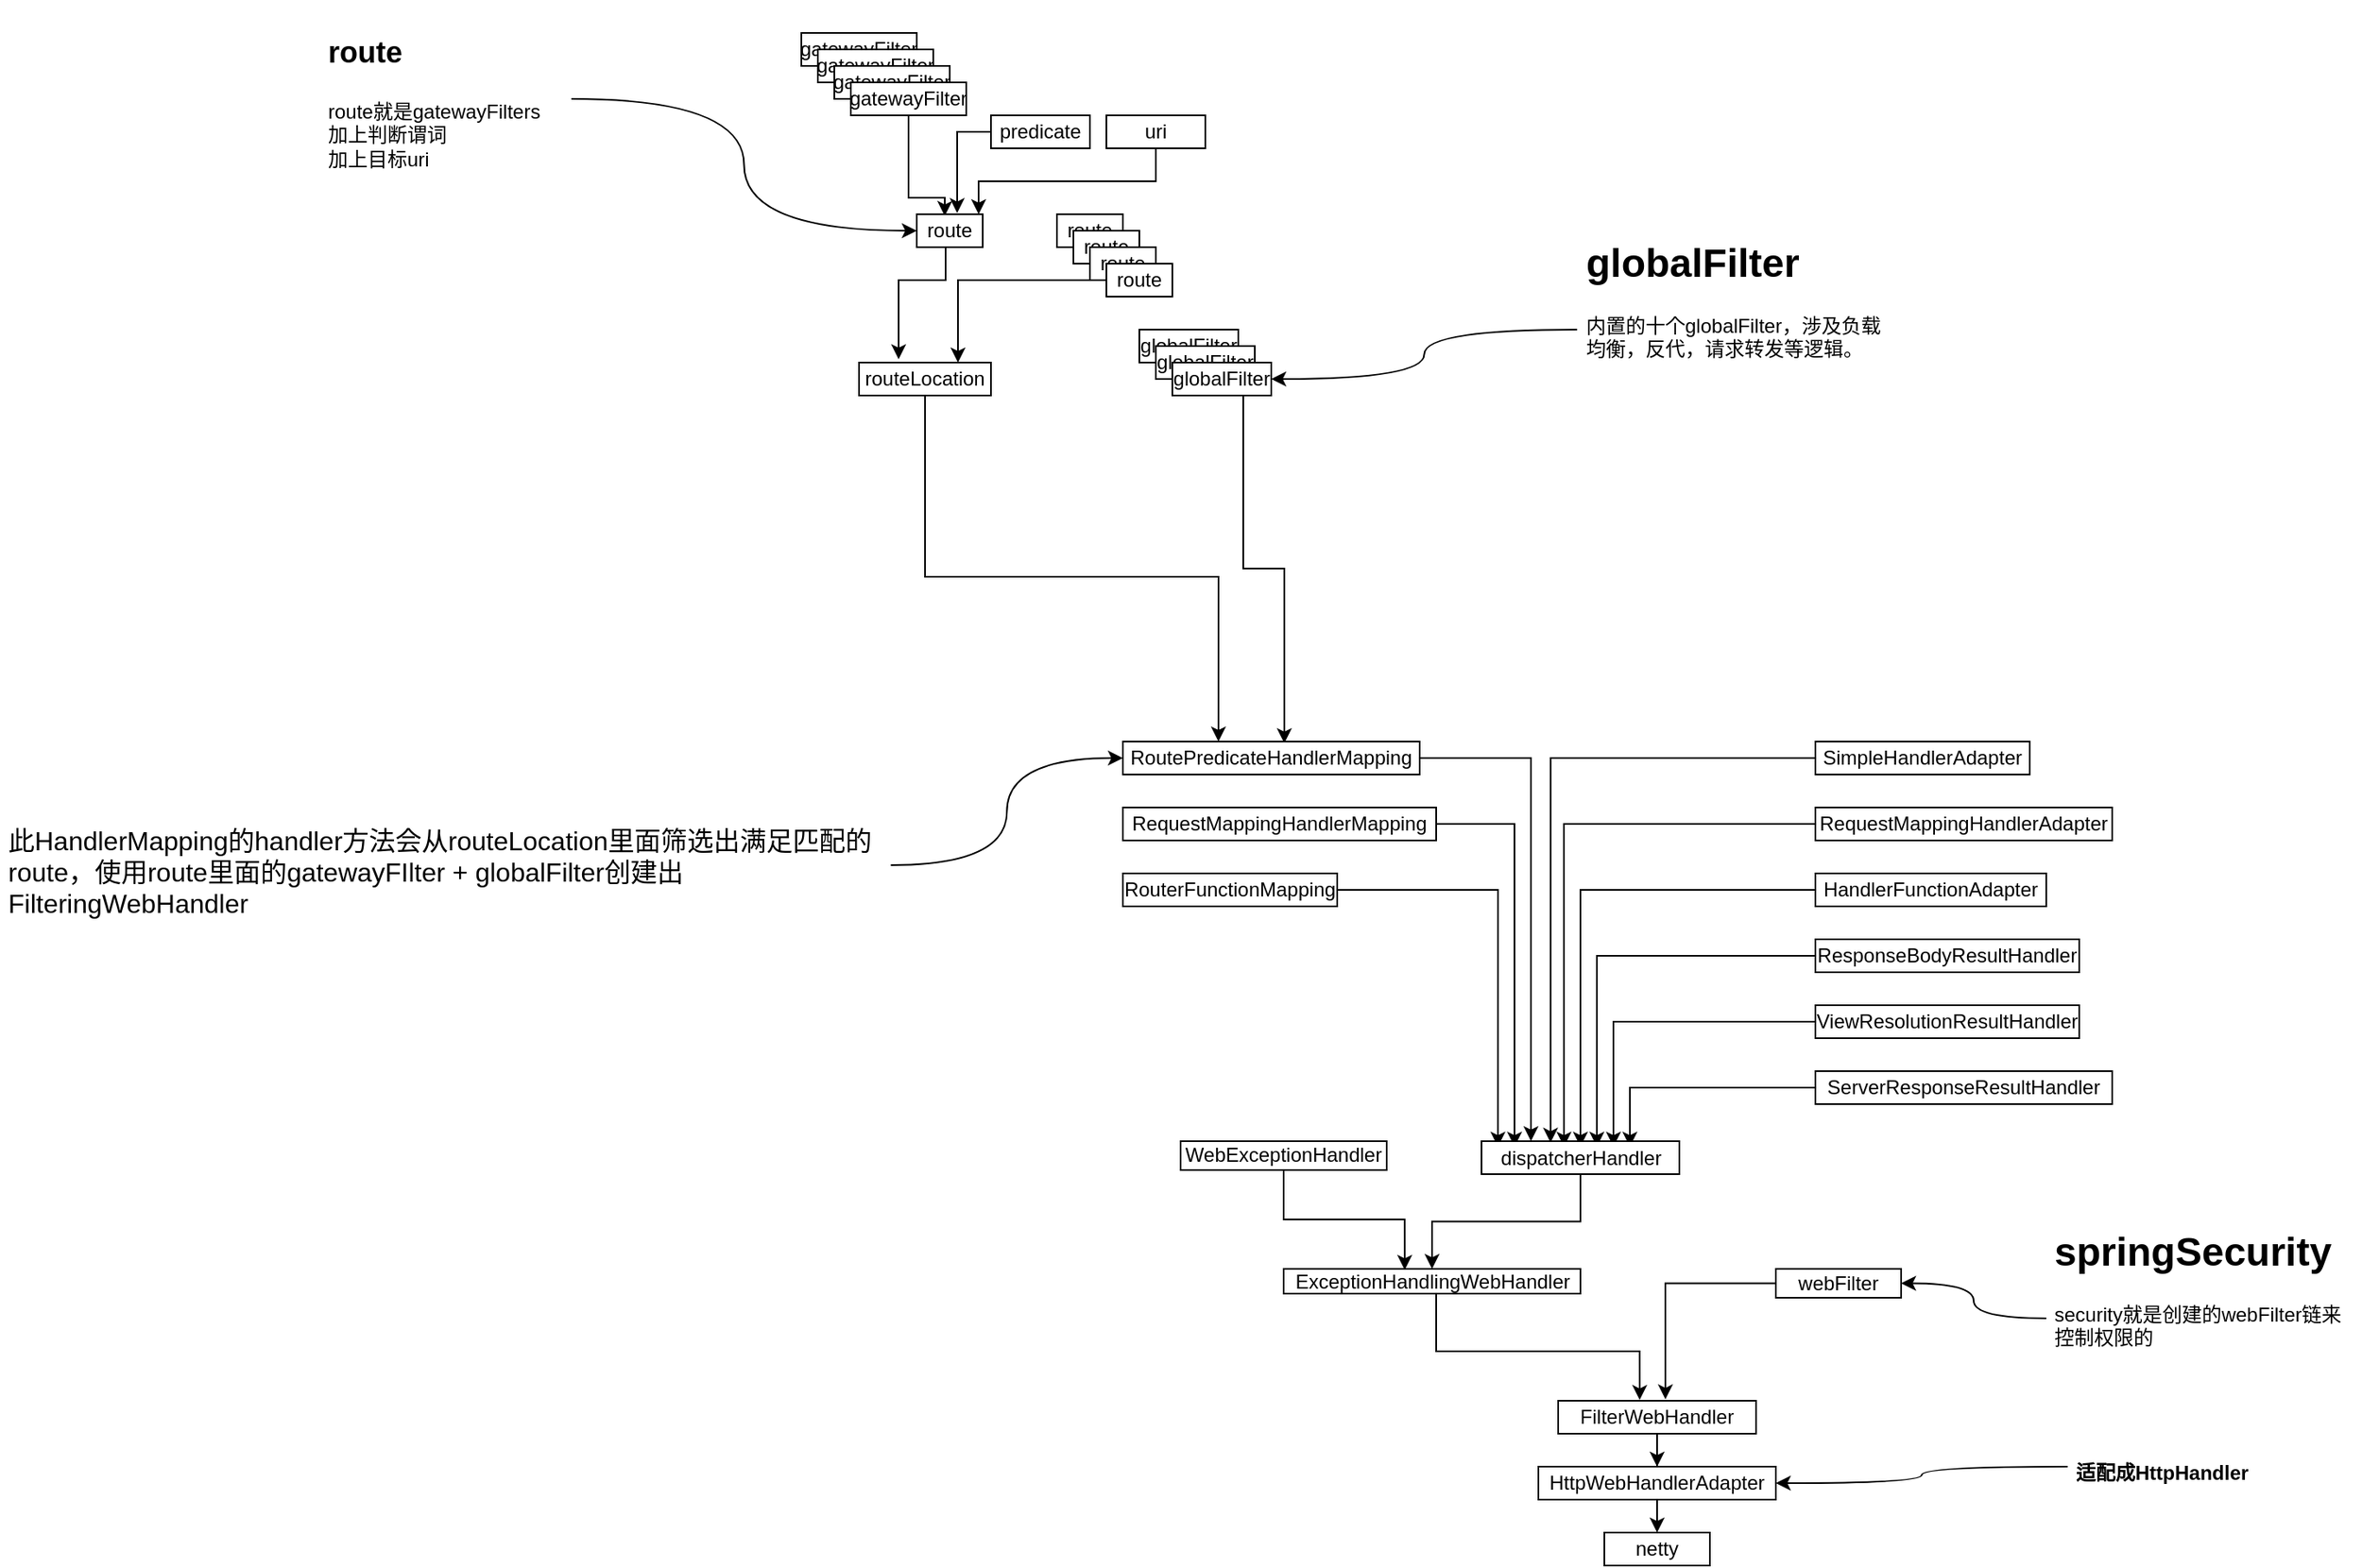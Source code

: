 <mxfile version="13.5.7" type="device"><diagram id="FM7rIgqrZtsnGXzpNlF3" name="Page-1"><mxGraphModel dx="2420" dy="862" grid="1" gridSize="10" guides="1" tooltips="1" connect="1" arrows="1" fold="1" page="1" pageScale="1" pageWidth="827" pageHeight="1169" math="0" shadow="0"><root><mxCell id="0"/><mxCell id="1" parent="0"/><mxCell id="uGHMthspqlXmps5g7sqK-112" style="edgeStyle=orthogonalEdgeStyle;rounded=0;orthogonalLoop=1;jettySize=auto;html=1;entryX=0.542;entryY=-0.043;entryDx=0;entryDy=0;entryPerimeter=0;" edge="1" parent="1" source="uGHMthspqlXmps5g7sqK-14" target="uGHMthspqlXmps5g7sqK-15"><mxGeometry relative="1" as="geometry"/></mxCell><mxCell id="uGHMthspqlXmps5g7sqK-14" value="webFilter" style="whiteSpace=wrap;html=1;direction=south;" vertex="1" parent="1"><mxGeometry x="263" y="800" width="76" height="17.5" as="geometry"/></mxCell><mxCell id="uGHMthspqlXmps5g7sqK-33" style="edgeStyle=orthogonalEdgeStyle;rounded=0;orthogonalLoop=1;jettySize=auto;html=1;entryX=0.5;entryY=0;entryDx=0;entryDy=0;" edge="1" parent="1" source="uGHMthspqlXmps5g7sqK-15" target="uGHMthspqlXmps5g7sqK-31"><mxGeometry relative="1" as="geometry"/></mxCell><mxCell id="uGHMthspqlXmps5g7sqK-15" value="FilterWebHandler" style="whiteSpace=wrap;html=1;" vertex="1" parent="1"><mxGeometry x="131" y="880" width="120" height="20" as="geometry"/></mxCell><mxCell id="uGHMthspqlXmps5g7sqK-110" style="edgeStyle=orthogonalEdgeStyle;rounded=0;orthogonalLoop=1;jettySize=auto;html=1;entryX=0.04;entryY=0.592;entryDx=0;entryDy=0;entryPerimeter=0;" edge="1" parent="1" source="uGHMthspqlXmps5g7sqK-16" target="uGHMthspqlXmps5g7sqK-17"><mxGeometry relative="1" as="geometry"/></mxCell><mxCell id="uGHMthspqlXmps5g7sqK-16" value="&lt;p&gt;WebExceptionHandler&lt;/p&gt;" style="whiteSpace=wrap;html=1;direction=south;" vertex="1" parent="1"><mxGeometry x="-98" y="722.5" width="125" height="17.5" as="geometry"/></mxCell><mxCell id="uGHMthspqlXmps5g7sqK-111" style="edgeStyle=orthogonalEdgeStyle;rounded=0;orthogonalLoop=1;jettySize=auto;html=1;entryX=0.412;entryY=-0.023;entryDx=0;entryDy=0;entryPerimeter=0;" edge="1" parent="1" source="uGHMthspqlXmps5g7sqK-17" target="uGHMthspqlXmps5g7sqK-15"><mxGeometry relative="1" as="geometry"><Array as="points"><mxPoint x="57" y="850"/><mxPoint x="180" y="850"/></Array></mxGeometry></mxCell><mxCell id="uGHMthspqlXmps5g7sqK-17" value="ExceptionHandlingWebHandler" style="whiteSpace=wrap;html=1;direction=south;" vertex="1" parent="1"><mxGeometry x="-35.5" y="800" width="180" height="15" as="geometry"/></mxCell><mxCell id="uGHMthspqlXmps5g7sqK-51" style="edgeStyle=none;rounded=0;orthogonalLoop=1;jettySize=auto;html=1;entryX=0.5;entryY=0;entryDx=0;entryDy=0;" edge="1" parent="1" source="uGHMthspqlXmps5g7sqK-31" target="uGHMthspqlXmps5g7sqK-36"><mxGeometry relative="1" as="geometry"/></mxCell><mxCell id="uGHMthspqlXmps5g7sqK-31" value="HttpWebHandlerAdapter" style="whiteSpace=wrap;html=1;" vertex="1" parent="1"><mxGeometry x="119" y="920" width="144" height="20" as="geometry"/></mxCell><mxCell id="uGHMthspqlXmps5g7sqK-36" value="netty" style="rounded=0;whiteSpace=wrap;html=1;" vertex="1" parent="1"><mxGeometry x="159" y="960" width="64" height="20" as="geometry"/></mxCell><mxCell id="uGHMthspqlXmps5g7sqK-168" style="edgeStyle=orthogonalEdgeStyle;rounded=0;orthogonalLoop=1;jettySize=auto;html=1;entryX=0.322;entryY=0;entryDx=0;entryDy=0;entryPerimeter=0;" edge="1" parent="1" source="uGHMthspqlXmps5g7sqK-57" target="uGHMthspqlXmps5g7sqK-163"><mxGeometry relative="1" as="geometry"><Array as="points"><mxPoint x="-253" y="380"/><mxPoint x="-75" y="380"/></Array></mxGeometry></mxCell><mxCell id="uGHMthspqlXmps5g7sqK-57" value="routeLocation" style="rounded=0;whiteSpace=wrap;html=1;" vertex="1" parent="1"><mxGeometry x="-293" y="250" width="80" height="20" as="geometry"/></mxCell><mxCell id="uGHMthspqlXmps5g7sqK-96" style="edgeStyle=orthogonalEdgeStyle;rounded=0;orthogonalLoop=1;jettySize=auto;html=1;entryX=0.167;entryY=0.167;entryDx=0;entryDy=0;entryPerimeter=0;" edge="1" parent="1" source="uGHMthspqlXmps5g7sqK-63" target="uGHMthspqlXmps5g7sqK-72"><mxGeometry relative="1" as="geometry"/></mxCell><mxCell id="uGHMthspqlXmps5g7sqK-63" value="RequestMappingHandlerMapping" style="whiteSpace=wrap;html=1;" vertex="1" parent="1"><mxGeometry x="-133" y="520" width="190" height="20" as="geometry"/></mxCell><mxCell id="uGHMthspqlXmps5g7sqK-95" style="edgeStyle=orthogonalEdgeStyle;rounded=0;orthogonalLoop=1;jettySize=auto;html=1;entryX=0.083;entryY=0.167;entryDx=0;entryDy=0;entryPerimeter=0;" edge="1" parent="1" source="uGHMthspqlXmps5g7sqK-64" target="uGHMthspqlXmps5g7sqK-72"><mxGeometry relative="1" as="geometry"/></mxCell><mxCell id="uGHMthspqlXmps5g7sqK-64" value="RouterFunctionMapping" style="whiteSpace=wrap;html=1;" vertex="1" parent="1"><mxGeometry x="-133" y="560" width="130" height="20" as="geometry"/></mxCell><mxCell id="uGHMthspqlXmps5g7sqK-97" style="edgeStyle=orthogonalEdgeStyle;rounded=0;orthogonalLoop=1;jettySize=auto;html=1;entryX=0.417;entryY=0.167;entryDx=0;entryDy=0;entryPerimeter=0;" edge="1" parent="1" source="uGHMthspqlXmps5g7sqK-65" target="uGHMthspqlXmps5g7sqK-72"><mxGeometry relative="1" as="geometry"/></mxCell><mxCell id="uGHMthspqlXmps5g7sqK-65" value="RequestMappingHandlerAdapter" style="whiteSpace=wrap;html=1;" vertex="1" parent="1"><mxGeometry x="287" y="520" width="180" height="20" as="geometry"/></mxCell><mxCell id="uGHMthspqlXmps5g7sqK-98" style="edgeStyle=orthogonalEdgeStyle;rounded=0;orthogonalLoop=1;jettySize=auto;html=1;entryX=0.5;entryY=0.167;entryDx=0;entryDy=0;entryPerimeter=0;" edge="1" parent="1" source="uGHMthspqlXmps5g7sqK-66" target="uGHMthspqlXmps5g7sqK-72"><mxGeometry relative="1" as="geometry"/></mxCell><mxCell id="uGHMthspqlXmps5g7sqK-66" value="HandlerFunctionAdapter" style="whiteSpace=wrap;html=1;" vertex="1" parent="1"><mxGeometry x="287" y="560" width="140" height="20" as="geometry"/></mxCell><mxCell id="uGHMthspqlXmps5g7sqK-141" style="edgeStyle=orthogonalEdgeStyle;rounded=0;orthogonalLoop=1;jettySize=auto;html=1;entryX=0.349;entryY=0.045;entryDx=0;entryDy=0;entryPerimeter=0;" edge="1" parent="1" source="uGHMthspqlXmps5g7sqK-67" target="uGHMthspqlXmps5g7sqK-72"><mxGeometry relative="1" as="geometry"/></mxCell><mxCell id="uGHMthspqlXmps5g7sqK-67" value="SimpleHandlerAdapter" style="whiteSpace=wrap;html=1;" vertex="1" parent="1"><mxGeometry x="287" y="480" width="130" height="20" as="geometry"/></mxCell><mxCell id="uGHMthspqlXmps5g7sqK-99" style="edgeStyle=orthogonalEdgeStyle;rounded=0;orthogonalLoop=1;jettySize=auto;html=1;entryX=0.583;entryY=0.167;entryDx=0;entryDy=0;entryPerimeter=0;" edge="1" parent="1" source="uGHMthspqlXmps5g7sqK-68" target="uGHMthspqlXmps5g7sqK-72"><mxGeometry relative="1" as="geometry"/></mxCell><mxCell id="uGHMthspqlXmps5g7sqK-68" value="ResponseBodyResultHandler" style="whiteSpace=wrap;html=1;" vertex="1" parent="1"><mxGeometry x="287" y="600" width="160" height="20" as="geometry"/></mxCell><mxCell id="uGHMthspqlXmps5g7sqK-90" style="edgeStyle=orthogonalEdgeStyle;rounded=0;orthogonalLoop=1;jettySize=auto;html=1;entryX=0.667;entryY=0.167;entryDx=0;entryDy=0;entryPerimeter=0;" edge="1" parent="1" source="uGHMthspqlXmps5g7sqK-69" target="uGHMthspqlXmps5g7sqK-72"><mxGeometry relative="1" as="geometry"/></mxCell><mxCell id="uGHMthspqlXmps5g7sqK-69" value="ViewResolutionResultHandler" style="whiteSpace=wrap;html=1;" vertex="1" parent="1"><mxGeometry x="287" y="640" width="160" height="20" as="geometry"/></mxCell><mxCell id="uGHMthspqlXmps5g7sqK-100" style="edgeStyle=orthogonalEdgeStyle;rounded=0;orthogonalLoop=1;jettySize=auto;html=1;entryX=0.75;entryY=0.167;entryDx=0;entryDy=0;entryPerimeter=0;" edge="1" parent="1" source="uGHMthspqlXmps5g7sqK-70" target="uGHMthspqlXmps5g7sqK-72"><mxGeometry relative="1" as="geometry"/></mxCell><mxCell id="uGHMthspqlXmps5g7sqK-70" value="ServerResponseResultHandler" style="whiteSpace=wrap;html=1;" vertex="1" parent="1"><mxGeometry x="287" y="680" width="180" height="20" as="geometry"/></mxCell><mxCell id="uGHMthspqlXmps5g7sqK-109" style="edgeStyle=orthogonalEdgeStyle;rounded=0;orthogonalLoop=1;jettySize=auto;html=1;" edge="1" parent="1" source="uGHMthspqlXmps5g7sqK-72" target="uGHMthspqlXmps5g7sqK-17"><mxGeometry relative="1" as="geometry"><mxPoint x="47" y="830" as="targetPoint"/></mxGeometry></mxCell><mxCell id="uGHMthspqlXmps5g7sqK-72" value="dispatcherHandler" style="whiteSpace=wrap;html=1;" vertex="1" parent="1"><mxGeometry x="84.5" y="722.5" width="120" height="20" as="geometry"/></mxCell><mxCell id="uGHMthspqlXmps5g7sqK-116" value="gatewayFilter" style="rounded=0;whiteSpace=wrap;html=1;" vertex="1" parent="1"><mxGeometry x="-328" y="50" width="70" height="20" as="geometry"/></mxCell><mxCell id="uGHMthspqlXmps5g7sqK-117" value="gatewayFilter" style="rounded=0;whiteSpace=wrap;html=1;" vertex="1" parent="1"><mxGeometry x="-318" y="60" width="70" height="20" as="geometry"/></mxCell><mxCell id="uGHMthspqlXmps5g7sqK-118" value="gatewayFilter" style="rounded=0;whiteSpace=wrap;html=1;" vertex="1" parent="1"><mxGeometry x="-308" y="70" width="70" height="20" as="geometry"/></mxCell><mxCell id="uGHMthspqlXmps5g7sqK-122" style="edgeStyle=orthogonalEdgeStyle;rounded=0;orthogonalLoop=1;jettySize=auto;html=1;entryX=0.424;entryY=0.053;entryDx=0;entryDy=0;entryPerimeter=0;" edge="1" parent="1" source="uGHMthspqlXmps5g7sqK-119" target="uGHMthspqlXmps5g7sqK-121"><mxGeometry relative="1" as="geometry"><Array as="points"><mxPoint x="-263" y="150"/><mxPoint x="-241" y="150"/></Array></mxGeometry></mxCell><mxCell id="uGHMthspqlXmps5g7sqK-119" value="gatewayFilter" style="rounded=0;whiteSpace=wrap;html=1;" vertex="1" parent="1"><mxGeometry x="-298" y="80" width="70" height="20" as="geometry"/></mxCell><mxCell id="uGHMthspqlXmps5g7sqK-147" style="edgeStyle=orthogonalEdgeStyle;rounded=0;orthogonalLoop=1;jettySize=auto;html=1;entryX=0.621;entryY=-0.033;entryDx=0;entryDy=0;entryPerimeter=0;" edge="1" parent="1" source="uGHMthspqlXmps5g7sqK-120" target="uGHMthspqlXmps5g7sqK-121"><mxGeometry relative="1" as="geometry"><Array as="points"><mxPoint x="-233.5" y="110"/><mxPoint x="-233.5" y="159"/></Array></mxGeometry></mxCell><mxCell id="uGHMthspqlXmps5g7sqK-120" value="predicate" style="rounded=0;whiteSpace=wrap;html=1;" vertex="1" parent="1"><mxGeometry x="-213" y="100" width="60" height="20" as="geometry"/></mxCell><mxCell id="uGHMthspqlXmps5g7sqK-130" style="edgeStyle=orthogonalEdgeStyle;rounded=0;orthogonalLoop=1;jettySize=auto;html=1;entryX=0.3;entryY=-0.1;entryDx=0;entryDy=0;entryPerimeter=0;" edge="1" parent="1" source="uGHMthspqlXmps5g7sqK-121" target="uGHMthspqlXmps5g7sqK-57"><mxGeometry relative="1" as="geometry"><Array as="points"><mxPoint x="-240.5" y="200"/><mxPoint x="-269.5" y="200"/></Array></mxGeometry></mxCell><mxCell id="uGHMthspqlXmps5g7sqK-121" value="route" style="rounded=0;whiteSpace=wrap;html=1;" vertex="1" parent="1"><mxGeometry x="-258" y="160" width="40" height="20" as="geometry"/></mxCell><mxCell id="uGHMthspqlXmps5g7sqK-124" value="route" style="rounded=0;whiteSpace=wrap;html=1;" vertex="1" parent="1"><mxGeometry x="-173" y="160" width="40" height="20" as="geometry"/></mxCell><mxCell id="uGHMthspqlXmps5g7sqK-127" value="route" style="rounded=0;whiteSpace=wrap;html=1;" vertex="1" parent="1"><mxGeometry x="-163" y="170" width="40" height="20" as="geometry"/></mxCell><mxCell id="uGHMthspqlXmps5g7sqK-128" value="route" style="rounded=0;whiteSpace=wrap;html=1;" vertex="1" parent="1"><mxGeometry x="-153" y="180" width="40" height="20" as="geometry"/></mxCell><mxCell id="uGHMthspqlXmps5g7sqK-131" style="edgeStyle=orthogonalEdgeStyle;rounded=0;orthogonalLoop=1;jettySize=auto;html=1;entryX=0.75;entryY=0;entryDx=0;entryDy=0;" edge="1" parent="1" source="uGHMthspqlXmps5g7sqK-129" target="uGHMthspqlXmps5g7sqK-57"><mxGeometry relative="1" as="geometry"/></mxCell><mxCell id="uGHMthspqlXmps5g7sqK-129" value="route" style="rounded=0;whiteSpace=wrap;html=1;" vertex="1" parent="1"><mxGeometry x="-143" y="190" width="40" height="20" as="geometry"/></mxCell><mxCell id="uGHMthspqlXmps5g7sqK-132" value="globalFilter" style="rounded=0;whiteSpace=wrap;html=1;" vertex="1" parent="1"><mxGeometry x="-123" y="230" width="60" height="20" as="geometry"/></mxCell><mxCell id="uGHMthspqlXmps5g7sqK-133" value="globalFilter" style="rounded=0;whiteSpace=wrap;html=1;" vertex="1" parent="1"><mxGeometry x="-113" y="240" width="60" height="20" as="geometry"/></mxCell><mxCell id="uGHMthspqlXmps5g7sqK-167" style="edgeStyle=orthogonalEdgeStyle;rounded=0;orthogonalLoop=1;jettySize=auto;html=1;entryX=0.544;entryY=0.05;entryDx=0;entryDy=0;entryPerimeter=0;" edge="1" parent="1" source="uGHMthspqlXmps5g7sqK-134" target="uGHMthspqlXmps5g7sqK-163"><mxGeometry relative="1" as="geometry"><mxPoint x="-24" y="476" as="targetPoint"/><Array as="points"><mxPoint x="-60" y="375"/><mxPoint x="-35" y="375"/></Array></mxGeometry></mxCell><mxCell id="uGHMthspqlXmps5g7sqK-134" value="globalFilter" style="rounded=0;whiteSpace=wrap;html=1;" vertex="1" parent="1"><mxGeometry x="-103" y="250" width="60" height="20" as="geometry"/></mxCell><mxCell id="uGHMthspqlXmps5g7sqK-146" style="edgeStyle=orthogonalEdgeStyle;rounded=0;orthogonalLoop=1;jettySize=auto;html=1;entryX=0.938;entryY=0;entryDx=0;entryDy=0;entryPerimeter=0;" edge="1" parent="1" source="uGHMthspqlXmps5g7sqK-143" target="uGHMthspqlXmps5g7sqK-121"><mxGeometry relative="1" as="geometry"><Array as="points"><mxPoint x="-112.5" y="140"/><mxPoint x="-220.5" y="140"/></Array></mxGeometry></mxCell><mxCell id="uGHMthspqlXmps5g7sqK-143" value="uri" style="rounded=0;whiteSpace=wrap;html=1;" vertex="1" parent="1"><mxGeometry x="-143" y="100" width="60" height="20" as="geometry"/></mxCell><mxCell id="uGHMthspqlXmps5g7sqK-155" style="edgeStyle=orthogonalEdgeStyle;rounded=0;orthogonalLoop=1;jettySize=auto;html=1;entryX=0;entryY=0.5;entryDx=0;entryDy=0;elbow=vertical;curved=1;" edge="1" parent="1" source="uGHMthspqlXmps5g7sqK-148" target="uGHMthspqlXmps5g7sqK-121"><mxGeometry relative="1" as="geometry"/></mxCell><mxCell id="uGHMthspqlXmps5g7sqK-148" value="&lt;h1&gt;&lt;font style=&quot;font-size: 18px&quot;&gt;route&lt;/font&gt;&lt;/h1&gt;&lt;div&gt;route就是gatewayFilters&lt;/div&gt;&lt;div&gt;加上判断谓词&lt;/div&gt;&lt;div&gt;加上目标uri&lt;/div&gt;" style="text;html=1;strokeColor=none;fillColor=none;spacing=5;spacingTop=-20;whiteSpace=wrap;overflow=hidden;rounded=0;" vertex="1" parent="1"><mxGeometry x="-620" y="40" width="152.5" height="100" as="geometry"/></mxCell><mxCell id="uGHMthspqlXmps5g7sqK-157" style="edgeStyle=orthogonalEdgeStyle;rounded=0;orthogonalLoop=1;jettySize=auto;html=1;entryX=0.5;entryY=0;entryDx=0;entryDy=0;curved=1;" edge="1" parent="1" source="uGHMthspqlXmps5g7sqK-156" target="uGHMthspqlXmps5g7sqK-14"><mxGeometry relative="1" as="geometry"/></mxCell><mxCell id="uGHMthspqlXmps5g7sqK-156" value="&lt;h1&gt;springSecurity&lt;/h1&gt;&lt;div&gt;security就是创建的webFilter链来控制权限的&lt;/div&gt;" style="text;html=1;strokeColor=none;fillColor=none;spacing=5;spacingTop=-20;whiteSpace=wrap;overflow=hidden;rounded=0;" vertex="1" parent="1"><mxGeometry x="427" y="770" width="190" height="120" as="geometry"/></mxCell><mxCell id="uGHMthspqlXmps5g7sqK-159" style="edgeStyle=orthogonalEdgeStyle;rounded=0;orthogonalLoop=1;jettySize=auto;html=1;entryX=1;entryY=0.5;entryDx=0;entryDy=0;curved=1;" edge="1" parent="1" source="uGHMthspqlXmps5g7sqK-158" target="uGHMthspqlXmps5g7sqK-31"><mxGeometry relative="1" as="geometry"/></mxCell><mxCell id="uGHMthspqlXmps5g7sqK-158" value="&lt;h1&gt;&lt;font style=&quot;font-size: 12px&quot;&gt;适配成HttpHandler&lt;/font&gt;&lt;/h1&gt;" style="text;html=1;strokeColor=none;fillColor=none;spacing=5;spacingTop=-20;whiteSpace=wrap;overflow=hidden;rounded=0;" vertex="1" parent="1"><mxGeometry x="440" y="900" width="113" height="40" as="geometry"/></mxCell><mxCell id="uGHMthspqlXmps5g7sqK-161" style="edgeStyle=orthogonalEdgeStyle;curved=1;rounded=0;orthogonalLoop=1;jettySize=auto;html=1;entryX=1;entryY=0.5;entryDx=0;entryDy=0;" edge="1" parent="1" source="uGHMthspqlXmps5g7sqK-160" target="uGHMthspqlXmps5g7sqK-134"><mxGeometry relative="1" as="geometry"/></mxCell><mxCell id="uGHMthspqlXmps5g7sqK-160" value="&lt;h1&gt;globalFilter&lt;/h1&gt;&lt;div&gt;内置的十个globalFilter，涉及负载均衡，反代，请求转发等逻辑。&lt;/div&gt;" style="text;html=1;strokeColor=none;fillColor=none;spacing=5;spacingTop=-20;whiteSpace=wrap;overflow=hidden;rounded=0;" vertex="1" parent="1"><mxGeometry x="142.5" y="170" width="190" height="120" as="geometry"/></mxCell><mxCell id="uGHMthspqlXmps5g7sqK-165" style="edgeStyle=orthogonalEdgeStyle;rounded=0;orthogonalLoop=1;jettySize=auto;html=1;entryX=0.25;entryY=0;entryDx=0;entryDy=0;" edge="1" parent="1" source="uGHMthspqlXmps5g7sqK-163" target="uGHMthspqlXmps5g7sqK-72"><mxGeometry relative="1" as="geometry"/></mxCell><mxCell id="uGHMthspqlXmps5g7sqK-163" value="RoutePredicateHandlerMapping" style="whiteSpace=wrap;html=1;" vertex="1" parent="1"><mxGeometry x="-133" y="480" width="180" height="20" as="geometry"/></mxCell><mxCell id="uGHMthspqlXmps5g7sqK-170" style="edgeStyle=orthogonalEdgeStyle;rounded=0;orthogonalLoop=1;jettySize=auto;html=1;entryX=0;entryY=0.5;entryDx=0;entryDy=0;curved=1;" edge="1" parent="1" source="uGHMthspqlXmps5g7sqK-169" target="uGHMthspqlXmps5g7sqK-163"><mxGeometry relative="1" as="geometry"/></mxCell><mxCell id="uGHMthspqlXmps5g7sqK-169" value="&lt;h1&gt;&lt;font style=&quot;font-size: 12px&quot;&gt;&lt;br&gt;&lt;/font&gt;&lt;/h1&gt;&lt;div&gt;&lt;font size=&quot;3&quot;&gt;此HandlerMapping的handler方法会从routeLocation里面筛选出满足匹配的route，使用route里面的gatewayFIlter + globalFilter创建出&lt;/font&gt;&lt;/div&gt;&lt;span style=&quot;text-align: center&quot;&gt;&lt;font size=&quot;3&quot;&gt;FilteringWebHandler&lt;/font&gt;&lt;/span&gt;" style="text;html=1;strokeColor=none;fillColor=none;spacing=5;spacingTop=-20;whiteSpace=wrap;overflow=hidden;rounded=0;" vertex="1" parent="1"><mxGeometry x="-813.75" y="480" width="540" height="150" as="geometry"/></mxCell></root></mxGraphModel></diagram></mxfile>